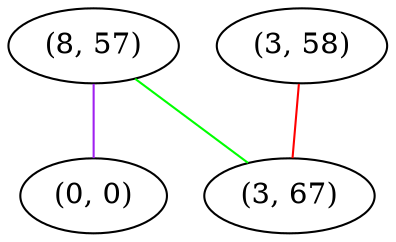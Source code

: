 graph "" {
"(8, 57)";
"(3, 58)";
"(0, 0)";
"(3, 67)";
"(8, 57)" -- "(0, 0)"  [color=purple, key=0, weight=4];
"(8, 57)" -- "(3, 67)"  [color=green, key=0, weight=2];
"(3, 58)" -- "(3, 67)"  [color=red, key=0, weight=1];
}
